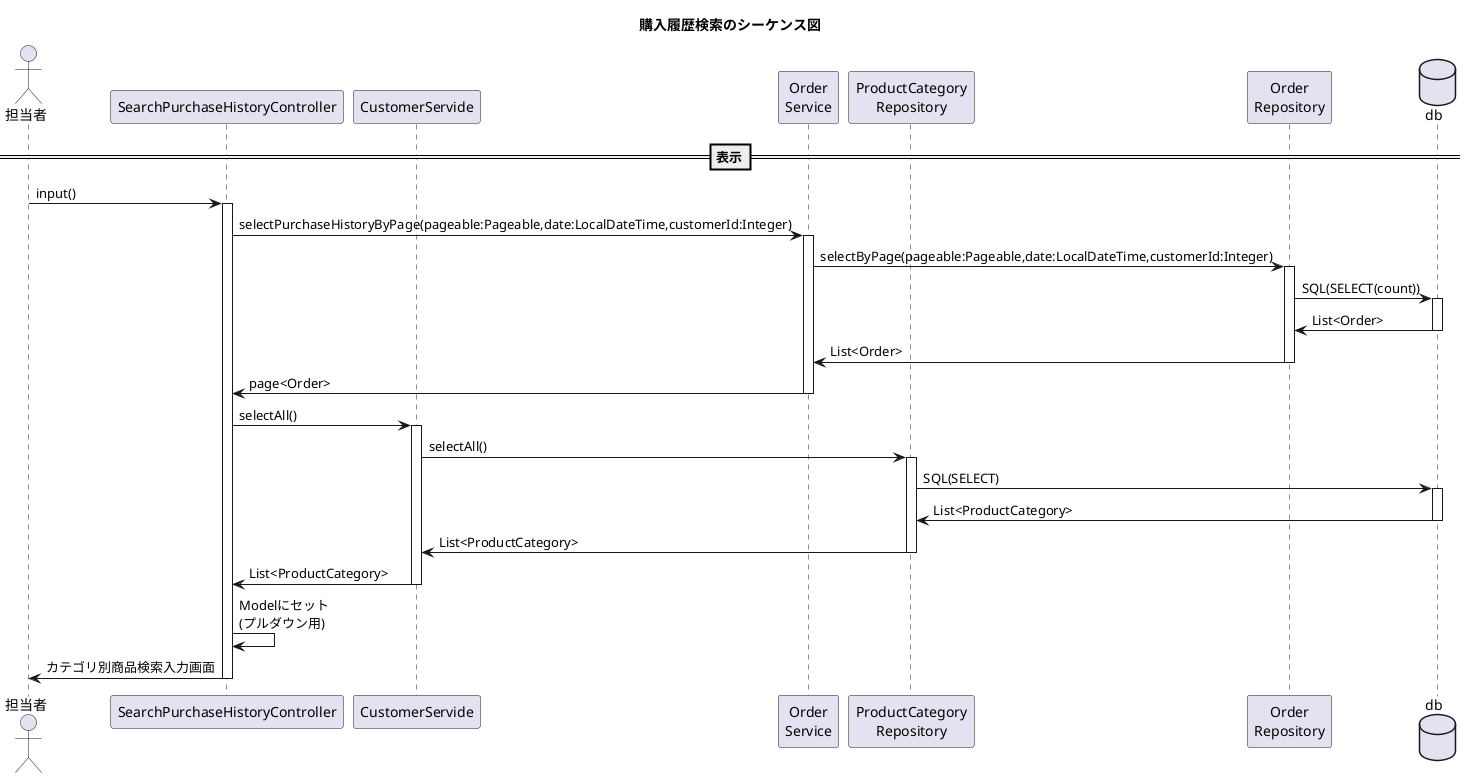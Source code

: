 @startuml

title 購入履歴検索のシーケンス図
actor "担当者" as user
participant "SearchPurchaseHistoryController" as controller
participant "CustomerServide" as service1
participant "Order\nService" as service2
participant "ProductCategory\nRepository" as repository1
participant "Order\nRepository" as repository2
database "db" as db
==表示==
user -> controller++:input()
controller -> service2++:selectPurchaseHistoryByPage(pageable:Pageable,date:LocalDateTime,customerId:Integer)
service2 -> repository2++:selectByPage(pageable:Pageable,date:LocalDateTime,customerId:Integer)
repository2 -> db++:SQL(SELECT(count))
db -> repository2--:List<Order>
repository2 -> service2--:List<Order>
service2 -> controller--:page<Order>

controller -> service1++:selectAll()
service1 -> repository1++:selectAll()
repository1 -> db++:SQL(SELECT)
db -> repository1--:List<ProductCategory>
repository1 -> service1--:List<ProductCategory>
service1 -> controller--:List<ProductCategory>
controller -> controller:Modelにセット\n(プルダウン用)
controller -> user--:カテゴリ別商品検索入力画面



@enduml